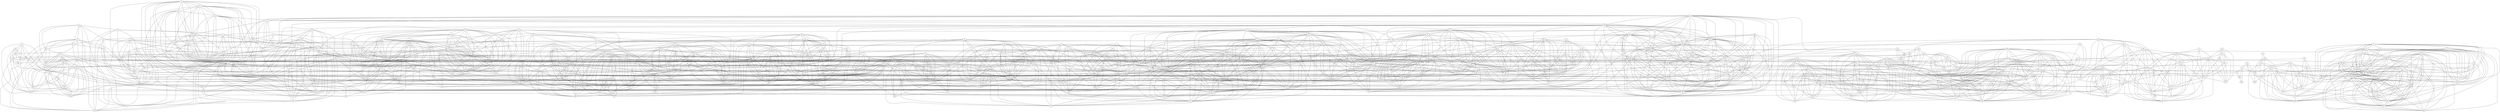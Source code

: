 graph {
0;
1;
2;
3;
4;
5;
6;
7;
8;
9;
10;
11;
12;
13;
14;
15;
16;
17;
18;
19;
20;
21;
22;
23;
24;
25;
26;
27;
28;
29;
30;
31;
32;
33;
34;
35;
36;
37;
38;
39;
40;
41;
42;
43;
44;
45;
46;
47;
48;
49;
50;
51;
52;
53;
54;
55;
56;
57;
58;
59;
60;
61;
62;
63;
64;
65;
66;
67;
68;
69;
70;
71;
72;
73;
74;
75;
76;
77;
78;
79;
80;
81;
82;
83;
84;
85;
86;
87;
88;
89;
90;
91;
92;
93;
94;
95;
96;
97;
98;
99;
100;
101;
102;
103;
104;
105;
106;
107;
108;
109;
110;
111;
112;
113;
114;
115;
116;
117;
118;
119;
120;
121;
122;
123;
124;
125;
126;
127;
128;
129;
130;
131;
132;
133;
134;
135;
136;
137;
138;
139;
140;
141;
142;
143;
144;
145;
146;
147;
148;
149;
150;
151;
152;
153;
154;
155;
156;
157;
158;
159;
160;
161;
162;
163;
164;
165;
166;
167;
168;
169;
170;
171;
172;
173;
174;
175;
176;
177;
178;
179;
180;
181;
182;
183;
184;
185;
186;
187;
188;
189;
190;
191;
192;
193;
194;
195;
196;
197;
198;
199;
200;
201;
202;
203;
204;
205;
206;
207;
208;
209;
210;
211;
212;
213;
214;
215;
216;
217;
218;
219;
220;
221;
222;
223;
224;
225;
226;
227;
228;
229;
230;
231;
232;
233;
234;
235;
236;
237;
238;
239;
240;
241;
242;
243;
244;
245;
246;
247;
248;
249;
250;
251;
252;
253;
254;
255;
256;
257;
258;
259;
260;
261;
262;
263;
264;
265;
266;
267;
268;
269;
270;
271;
272;
273;
274;
275;
276;
277;
278;
279;
280;
281;
282;
283;
284;
285;
286;
287;
288;
289;
290;
291;
292;
293;
294;
295;
296;
297;
298;
299;
300;
301;
302;
303;
304;
305;
306;
307;
308;
309;
310;
311;
312;
313;
314;
315;
316;
317;
318;
319;
320;
321;
322;
323;
324;
325;
326;
327;
328;
329;
330;
331;
332;
333;
334;
335;
336;
337;
338;
339;
340;
341;
342;
343;
344;
345;
346;
347;
348;
349;
350;
351;
352;
353;
354;
355;
356;
357;
358;
359;
360;
361;
362;
363;
364;
365;
366;
367;
368;
369;
370;
371;
372;
373;
374;
375;
376;
377;
378;
379;
380;
381;
382;
383;
384;
385;
386;
387;
388;
389;
390;
391;
392;
393;
394;
395;
396;
397;
398;
399;
400;
401;
402;
403;
404;
405;
406;
407;
408;
409;
410;
411;
412;
413;
414;
415;
416;
417;
418;
419;
420;
421;
422;
423;
424;
425;
426;
427;
428;
429;
430;
431;
432;
433;
434;
435;
436;
437;
438;
439;
440;
441;
442;
443;
444;
445;
446;
447;
448;
449;
450;
451;
452;
453;
454;
455;
456;
457;
458;
459;
460;
461;
462;
463;
464;
465;
466;
467;
468;
469;
470;
471;
472;
473;
474;
475;
476;
477;
478;
479;
480;
481;
482;
483;
484;
485;
486;
487;
488;
489;
490;
491;
492;
493;
494;
495;
496;
497;
498;
499;
0--31;
0--146;
0--275;
0--277;
0--360;
0--380;
0--420;
0--467;
0--470;
1--29;
1--35;
1--155;
1--178;
1--302;
1--305;
1--347;
2--119;
2--224;
2--336;
2--452;
2--499;
3--24;
3--82;
3--101;
3--102;
3--126;
3--138;
3--139;
3--206;
3--217;
3--239;
3--360;
3--385;
3--390;
3--442;
3--443;
3--450;
4--8;
4--28;
4--54;
4--177;
4--214;
4--232;
4--236;
4--237;
4--274;
4--283;
4--284;
4--344;
5--49;
5--119;
5--164;
5--190;
5--269;
5--299;
5--336;
5--499;
6--60;
6--86;
6--108;
6--171;
6--180;
6--197;
6--228;
6--372;
6--441;
7--95;
7--198;
7--221;
7--259;
7--313;
8--28;
8--54;
8--177;
8--184;
8--214;
8--232;
8--236;
8--237;
8--274;
8--283;
8--344;
9--11;
9--25;
9--56;
9--76;
9--106;
9--152;
9--362;
9--384;
9--394;
9--407;
9--414;
9--481;
10--67;
10--68;
10--93;
10--137;
10--142;
10--143;
10--185;
10--198;
10--303;
10--332;
10--389;
10--425;
11--76;
11--97;
11--98;
11--103;
11--106;
11--144;
11--240;
11--384;
11--407;
11--481;
11--495;
12--70;
12--104;
12--140;
12--250;
12--252;
12--262;
12--292;
12--382;
12--413;
12--493;
13--32;
13--33;
13--222;
13--323;
13--387;
13--415;
13--435;
13--439;
14--72;
14--112;
14--135;
14--160;
14--328;
14--334;
14--351;
14--379;
14--472;
15--169;
15--184;
15--210;
15--352;
15--434;
16--91;
16--97;
16--144;
16--240;
16--243;
16--315;
16--451;
16--476;
16--482;
16--495;
17--96;
17--128;
17--189;
17--273;
17--288;
17--304;
17--445;
17--463;
17--473;
17--480;
18--27;
18--115;
18--121;
18--159;
18--215;
18--297;
18--373;
18--447;
18--471;
19--31;
19--89;
19--111;
19--196;
19--224;
19--339;
19--404;
19--410;
19--427;
19--449;
20--22;
20--77;
20--123;
20--195;
20--205;
20--247;
20--279;
20--310;
20--343;
20--370;
20--393;
20--446;
20--456;
21--26;
21--45;
21--52;
21--58;
21--88;
21--430;
21--474;
21--475;
22--77;
22--205;
22--207;
22--247;
22--265;
22--279;
22--289;
22--301;
22--335;
22--366;
22--446;
23--30;
23--39;
23--81;
23--123;
23--167;
23--263;
23--403;
24--80;
24--82;
24--126;
24--138;
24--166;
24--217;
24--239;
24--385;
24--390;
24--442;
24--443;
24--444;
24--450;
25--56;
25--76;
25--106;
25--134;
25--152;
25--362;
25--384;
25--407;
25--414;
25--481;
26--27;
26--225;
26--267;
26--373;
26--474;
26--475;
27--45;
27--121;
27--159;
27--225;
27--373;
27--471;
27--474;
27--475;
28--54;
28--177;
28--214;
28--232;
28--236;
28--237;
28--274;
28--283;
28--344;
29--35;
29--99;
29--155;
29--170;
29--300;
29--302;
29--305;
29--331;
29--347;
29--462;
30--78;
30--81;
30--263;
30--353;
30--367;
30--403;
30--444;
31--89;
31--146;
31--277;
31--339;
31--374;
31--404;
31--410;
31--427;
31--484;
32--147;
32--222;
32--323;
32--356;
32--415;
32--435;
32--439;
33--36;
33--244;
33--324;
33--355;
33--387;
33--415;
33--439;
34--41;
34--258;
34--272;
34--460;
35--155;
35--170;
35--178;
35--202;
35--381;
35--464;
36--148;
36--222;
36--324;
36--365;
36--369;
36--416;
36--496;
37--98;
37--378;
37--448;
38--68;
38--84;
38--87;
38--93;
38--107;
38--137;
38--143;
38--169;
38--185;
38--266;
38--290;
38--303;
38--332;
38--434;
39--81;
39--167;
39--263;
39--264;
39--403;
40--63;
40--182;
40--248;
41--127;
41--163;
41--258;
41--306;
42--75;
42--110;
42--179;
42--193;
42--203;
42--204;
42--218;
42--227;
42--230;
42--233;
42--236;
42--245;
42--296;
42--311;
42--344;
42--377;
42--402;
42--436;
42--479;
43--133;
43--151;
44--53;
44--257;
44--298;
44--308;
44--312;
44--333;
44--381;
44--413;
44--493;
45--58;
45--121;
45--212;
45--373;
45--474;
45--475;
46--69;
46--150;
46--156;
46--242;
46--327;
47--57;
47--62;
47--132;
47--246;
47--267;
47--346;
47--376;
47--449;
48--59;
48--64;
48--73;
48--211;
48--256;
48--286;
48--291;
48--348;
48--433;
48--492;
49--119;
49--164;
49--190;
49--269;
49--336;
49--499;
50--158;
50--394;
50--397;
50--486;
51--57;
51--201;
51--229;
51--277;
51--314;
51--325;
51--341;
51--345;
51--350;
51--440;
52--58;
52--88;
52--116;
52--212;
52--271;
52--392;
52--408;
52--430;
52--475;
53--104;
53--257;
53--262;
53--298;
53--308;
53--312;
53--333;
53--413;
53--493;
54--75;
54--177;
54--184;
54--214;
54--232;
54--236;
54--237;
54--274;
54--283;
54--344;
55--241;
55--254;
55--491;
56--152;
56--362;
56--394;
56--407;
56--414;
56--481;
57--132;
57--229;
57--325;
57--346;
57--376;
57--440;
58--88;
58--212;
58--474;
58--475;
59--64;
59--73;
59--209;
59--286;
59--433;
59--459;
59--492;
60--171;
60--180;
60--259;
60--273;
60--326;
60--372;
60--386;
60--441;
60--468;
61--207;
61--216;
61--226;
61--299;
61--301;
61--318;
61--354;
61--395;
61--411;
62--111;
62--196;
62--246;
62--267;
62--284;
62--346;
62--449;
63--131;
63--182;
63--248;
64--73;
64--83;
64--174;
64--209;
64--213;
64--282;
64--286;
64--371;
64--433;
64--437;
65--72;
65--130;
65--191;
65--244;
65--355;
65--361;
65--424;
65--496;
65--497;
66--170;
66--331;
66--405;
66--466;
66--483;
67--68;
67--142;
67--198;
67--326;
67--337;
67--349;
67--389;
67--425;
68--93;
68--107;
68--137;
68--143;
68--185;
68--266;
68--303;
68--332;
68--425;
69--150;
69--156;
69--242;
69--287;
69--327;
70--136;
70--140;
70--250;
70--252;
70--262;
70--292;
70--382;
70--426;
70--453;
70--494;
71--181;
71--219;
71--231;
71--238;
71--278;
71--438;
71--466;
72--135;
72--191;
72--260;
72--328;
72--334;
72--361;
72--364;
72--365;
72--400;
72--424;
72--496;
73--209;
73--286;
73--433;
73--459;
73--492;
74--83;
74--287;
74--327;
74--375;
75--110;
75--177;
75--179;
75--184;
75--199;
75--210;
75--352;
75--479;
76--97;
76--98;
76--103;
76--106;
76--144;
76--240;
76--384;
76--407;
76--481;
77--123;
77--195;
77--205;
77--247;
77--279;
77--310;
77--343;
77--370;
77--393;
77--403;
77--446;
77--456;
78--81;
78--166;
78--263;
78--353;
78--367;
78--444;
79--185;
79--332;
80--92;
80--126;
80--162;
80--166;
80--235;
80--239;
80--390;
80--419;
80--422;
80--443;
80--450;
81--263;
81--403;
82--102;
82--138;
82--139;
82--206;
82--343;
82--360;
82--385;
82--390;
82--442;
82--450;
83--156;
83--174;
83--209;
83--282;
83--287;
83--307;
83--371;
83--375;
83--433;
83--437;
84--87;
84--93;
84--107;
84--132;
84--137;
84--143;
84--185;
84--229;
84--266;
84--290;
84--303;
85--304;
85--422;
86--171;
86--180;
86--197;
86--228;
86--326;
86--337;
86--349;
86--441;
87--93;
87--107;
87--132;
87--137;
87--143;
87--200;
87--229;
87--266;
87--290;
87--303;
87--376;
88--116;
88--430;
88--475;
88--488;
89--196;
89--201;
89--277;
89--325;
89--339;
89--404;
89--427;
90--123;
90--167;
90--188;
90--195;
90--264;
90--393;
90--403;
90--406;
90--409;
90--431;
90--456;
91--97;
91--114;
91--144;
91--208;
91--240;
91--243;
91--253;
91--315;
91--340;
91--342;
91--451;
91--476;
91--482;
91--495;
92--101;
92--126;
92--162;
92--239;
92--275;
92--360;
92--388;
92--390;
92--419;
92--422;
92--443;
92--450;
92--465;
92--467;
93--107;
93--137;
93--143;
93--185;
93--266;
93--290;
93--303;
94--190;
94--265;
94--299;
94--301;
94--321;
94--335;
94--366;
94--395;
94--429;
95--154;
95--221;
95--313;
95--322;
95--341;
95--359;
96--128;
96--189;
96--273;
96--288;
96--372;
96--445;
96--468;
96--469;
97--98;
97--103;
97--106;
97--144;
97--240;
97--243;
97--315;
97--451;
97--476;
97--482;
97--495;
98--106;
98--240;
98--407;
98--495;
99--131;
99--302;
99--305;
99--347;
99--421;
100--148;
100--213;
100--220;
100--307;
100--329;
100--330;
100--356;
100--383;
101--126;
101--162;
101--239;
101--275;
101--360;
101--388;
101--390;
101--419;
101--420;
101--443;
101--450;
101--465;
101--467;
102--138;
102--139;
102--206;
102--321;
102--343;
102--366;
102--385;
102--442;
103--106;
103--114;
103--144;
103--208;
103--240;
103--315;
103--340;
103--384;
103--477;
103--482;
104--122;
104--140;
104--262;
104--276;
104--292;
104--308;
104--333;
104--412;
104--413;
104--418;
104--493;
105--113;
105--161;
105--280;
105--316;
105--461;
105--472;
106--144;
106--240;
106--362;
106--384;
106--481;
107--137;
107--143;
107--185;
107--200;
107--266;
107--290;
107--303;
108--180;
108--197;
108--251;
108--261;
108--441;
109--125;
109--129;
109--145;
109--223;
109--260;
109--293;
109--317;
109--334;
109--338;
109--369;
109--391;
109--400;
109--423;
109--454;
109--478;
110--179;
110--193;
110--203;
110--204;
110--218;
110--227;
110--230;
110--233;
110--236;
110--245;
110--283;
110--296;
110--344;
110--402;
110--436;
110--479;
111--196;
111--224;
111--246;
111--346;
111--404;
111--427;
111--449;
112--134;
112--135;
112--160;
112--378;
112--379;
113--134;
113--160;
113--472;
113--489;
114--144;
114--165;
114--208;
114--253;
114--315;
114--340;
114--342;
114--476;
114--477;
114--482;
114--498;
115--121;
115--159;
115--215;
115--232;
115--236;
115--283;
115--297;
115--344;
115--402;
115--447;
115--471;
116--118;
116--271;
116--408;
116--430;
116--452;
116--488;
117--238;
117--278;
117--461;
117--489;
117--490;
118--183;
118--294;
118--295;
118--398;
118--401;
118--452;
118--488;
119--164;
119--190;
119--224;
119--269;
119--336;
119--410;
119--499;
120--157;
120--158;
120--168;
120--272;
120--397;
120--458;
120--477;
121--159;
121--215;
121--297;
121--373;
121--447;
121--471;
121--474;
122--140;
122--276;
122--396;
122--412;
122--418;
123--167;
123--188;
123--195;
123--205;
123--264;
123--279;
123--310;
123--370;
123--393;
123--403;
123--409;
123--456;
124--141;
124--173;
124--176;
124--250;
124--255;
124--262;
124--281;
124--308;
124--357;
124--413;
124--428;
125--129;
125--145;
125--223;
125--260;
125--293;
125--317;
125--338;
125--391;
125--392;
125--423;
125--454;
125--478;
126--162;
126--239;
126--275;
126--360;
126--388;
126--390;
126--419;
126--443;
126--450;
126--465;
126--467;
127--163;
127--248;
128--288;
128--304;
128--445;
128--463;
128--473;
129--175;
129--223;
129--293;
129--338;
129--392;
129--454;
130--191;
130--244;
130--309;
130--355;
130--361;
130--424;
130--497;
131--248;
131--347;
131--421;
132--200;
132--229;
132--290;
132--376;
133--151;
133--165;
133--258;
133--498;
134--152;
134--160;
134--378;
134--379;
134--407;
134--414;
135--160;
135--191;
135--328;
135--351;
135--379;
136--140;
136--252;
136--292;
136--320;
136--382;
136--494;
137--143;
137--185;
137--266;
137--290;
137--303;
138--166;
138--217;
138--343;
138--353;
138--367;
138--370;
138--385;
138--442;
138--444;
139--146;
139--149;
139--206;
139--321;
139--360;
139--442;
139--484;
140--252;
140--292;
140--382;
140--412;
140--494;
141--173;
141--176;
141--255;
141--257;
141--281;
141--298;
141--357;
141--413;
141--428;
141--446;
142--198;
142--228;
142--326;
142--337;
142--349;
142--389;
142--425;
143--185;
143--266;
143--303;
143--332;
144--208;
144--240;
144--243;
144--315;
144--340;
144--451;
144--476;
144--482;
144--495;
145--148;
145--223;
145--293;
145--369;
145--416;
145--423;
145--454;
145--478;
146--149;
146--206;
146--374;
146--420;
146--484;
147--323;
147--330;
147--356;
147--435;
148--222;
148--323;
148--369;
148--416;
148--423;
148--478;
149--190;
149--206;
149--321;
149--374;
149--484;
150--242;
150--287;
150--327;
151--157;
151--165;
151--258;
151--272;
151--498;
152--362;
152--407;
152--414;
152--481;
153--159;
153--175;
153--194;
153--293;
154--314;
154--341;
154--345;
154--359;
154--465;
154--470;
154--480;
155--170;
155--178;
155--302;
155--305;
155--331;
155--464;
156--174;
156--242;
156--282;
156--287;
156--327;
156--371;
156--433;
156--437;
157--165;
157--168;
157--258;
157--272;
157--458;
157--477;
157--498;
158--168;
158--362;
158--394;
158--397;
158--458;
159--175;
159--215;
159--297;
159--373;
159--447;
159--471;
160--379;
161--271;
161--280;
161--316;
161--408;
161--472;
162--239;
162--275;
162--360;
162--388;
162--390;
162--419;
162--422;
162--443;
162--450;
162--465;
162--467;
163--306;
164--190;
164--299;
164--336;
164--399;
165--208;
165--253;
165--272;
165--340;
165--342;
165--477;
165--498;
166--217;
166--239;
166--353;
166--367;
166--443;
166--444;
167--188;
167--264;
167--403;
167--409;
167--431;
168--384;
168--394;
168--397;
168--458;
168--477;
169--266;
169--332;
169--434;
170--302;
170--331;
170--405;
171--180;
171--197;
171--228;
171--259;
171--326;
171--372;
171--386;
171--441;
171--468;
172--219;
172--318;
172--399;
172--401;
172--466;
172--483;
173--176;
173--192;
173--250;
173--255;
173--262;
173--281;
173--453;
174--209;
174--282;
174--287;
174--371;
174--375;
174--433;
174--437;
175--194;
175--293;
176--250;
176--255;
176--281;
176--357;
176--453;
177--184;
177--214;
177--232;
177--236;
177--237;
177--274;
177--283;
177--344;
178--381;
178--432;
178--464;
179--193;
179--199;
179--203;
179--204;
179--210;
179--218;
179--227;
179--230;
179--245;
179--311;
179--436;
179--479;
180--197;
180--261;
180--372;
180--441;
180--468;
181--238;
181--278;
181--285;
181--417;
181--438;
181--486;
182--249;
182--270;
182--455;
183--219;
183--231;
183--294;
183--295;
183--398;
183--401;
183--438;
184--210;
184--214;
184--237;
184--352;
185--266;
185--303;
185--332;
186--203;
186--204;
186--211;
186--227;
186--245;
186--256;
186--311;
186--377;
186--436;
186--479;
187--319;
187--320;
187--363;
188--264;
188--393;
188--406;
188--409;
188--431;
189--273;
189--288;
189--372;
189--445;
189--468;
189--469;
190--269;
190--321;
190--336;
190--374;
190--499;
191--244;
191--355;
191--361;
191--364;
191--365;
191--424;
191--496;
192--250;
192--319;
192--368;
192--426;
192--453;
193--203;
193--204;
193--211;
193--215;
193--218;
193--227;
193--230;
193--233;
193--236;
193--291;
193--296;
193--311;
193--344;
193--377;
193--402;
193--436;
193--479;
194--293;
194--329;
194--459;
195--205;
195--279;
195--310;
195--370;
195--393;
195--403;
195--409;
195--456;
196--246;
196--325;
196--339;
196--346;
196--404;
196--427;
196--449;
197--228;
197--251;
197--441;
198--221;
198--259;
198--313;
198--326;
199--204;
199--210;
199--245;
199--479;
200--214;
200--237;
200--290;
200--376;
201--277;
201--314;
201--325;
201--339;
201--345;
201--350;
201--380;
201--440;
202--216;
202--268;
202--381;
202--457;
202--464;
203--204;
203--211;
203--218;
203--227;
203--230;
203--233;
203--245;
203--256;
203--291;
203--296;
203--311;
203--377;
203--436;
203--479;
204--211;
204--218;
204--227;
204--230;
204--233;
204--245;
204--256;
204--291;
204--296;
204--311;
204--377;
204--436;
204--479;
205--247;
205--279;
205--289;
205--310;
205--335;
205--343;
205--366;
205--370;
205--393;
205--446;
205--456;
206--321;
206--360;
206--374;
206--420;
206--442;
206--484;
207--216;
207--247;
207--289;
207--301;
207--354;
207--395;
207--411;
207--428;
207--446;
208--253;
208--315;
208--340;
208--342;
208--451;
208--476;
208--477;
208--482;
208--498;
209--213;
209--282;
209--307;
209--371;
209--433;
209--437;
210--352;
211--233;
211--256;
211--291;
211--296;
211--311;
211--377;
211--436;
211--492;
212--280;
212--338;
212--392;
213--220;
213--307;
213--329;
213--330;
213--383;
213--437;
213--459;
214--237;
214--274;
215--230;
215--233;
215--296;
215--297;
215--344;
215--358;
215--402;
215--447;
215--471;
216--268;
216--354;
216--411;
216--457;
217--343;
217--353;
217--367;
217--370;
217--385;
217--443;
217--444;
218--227;
218--230;
218--233;
218--236;
218--245;
218--296;
218--311;
218--377;
218--402;
218--436;
218--479;
219--231;
219--398;
219--401;
219--438;
219--466;
219--483;
220--307;
220--329;
220--330;
220--356;
220--383;
221--259;
221--313;
221--322;
221--341;
222--323;
222--415;
222--416;
222--435;
222--439;
223--260;
223--317;
223--334;
223--338;
223--364;
223--391;
223--392;
223--400;
223--423;
223--454;
223--478;
224--452;
224--499;
225--267;
225--284;
225--373;
225--474;
225--475;
226--299;
226--318;
226--354;
226--411;
227--230;
227--233;
227--245;
227--296;
227--311;
227--377;
227--436;
227--479;
228--326;
228--337;
228--349;
228--389;
228--441;
229--290;
229--350;
229--376;
229--440;
230--233;
230--236;
230--245;
230--296;
230--311;
230--344;
230--377;
230--402;
230--436;
230--479;
231--294;
231--295;
231--398;
231--401;
231--438;
232--236;
232--237;
232--274;
232--283;
232--284;
232--344;
233--256;
233--291;
233--296;
233--297;
233--311;
233--358;
233--377;
233--402;
233--436;
234--285;
234--485;
235--422;
236--274;
236--283;
236--344;
236--402;
236--447;
237--274;
237--283;
238--278;
238--285;
238--438;
238--486;
239--390;
239--419;
239--443;
239--450;
240--243;
240--315;
240--451;
240--476;
240--482;
240--495;
241--249;
241--254;
241--270;
241--455;
242--287;
242--327;
243--315;
243--451;
243--476;
243--482;
243--495;
244--324;
244--355;
244--361;
244--424;
244--496;
244--497;
245--311;
245--377;
245--436;
245--479;
246--346;
246--449;
247--279;
247--289;
247--301;
247--335;
247--366;
247--446;
248--421;
249--254;
249--270;
249--455;
250--255;
250--262;
250--281;
250--368;
250--426;
250--453;
252--292;
252--320;
252--382;
252--426;
252--494;
253--315;
253--340;
253--342;
253--476;
253--482;
253--498;
254--270;
254--432;
254--491;
255--281;
255--357;
255--446;
256--291;
256--311;
256--377;
256--436;
256--492;
257--268;
257--281;
257--298;
257--308;
257--312;
257--333;
257--413;
257--428;
257--493;
258--272;
258--458;
258--460;
259--326;
259--386;
259--468;
260--317;
260--328;
260--334;
260--338;
260--351;
260--364;
260--365;
260--391;
260--400;
260--478;
261--372;
261--469;
262--281;
262--292;
262--308;
262--382;
262--413;
262--493;
263--353;
263--367;
263--403;
264--403;
264--406;
264--409;
264--431;
265--289;
265--299;
265--301;
265--321;
265--335;
265--366;
265--395;
265--429;
266--303;
266--332;
266--434;
267--284;
267--346;
268--298;
268--381;
268--411;
268--457;
268--464;
269--336;
269--374;
269--410;
269--499;
270--455;
271--280;
271--408;
271--430;
271--488;
272--458;
272--460;
272--498;
273--322;
273--372;
273--386;
273--468;
274--283;
274--284;
274--344;
275--360;
275--380;
275--388;
275--390;
275--419;
275--420;
275--450;
275--465;
275--467;
275--470;
276--333;
276--396;
276--412;
276--418;
276--432;
276--491;
276--493;
277--314;
277--325;
277--339;
277--345;
277--350;
277--380;
277--440;
278--438;
278--486;
278--490;
279--310;
279--370;
279--393;
279--403;
279--446;
279--456;
280--316;
280--351;
280--392;
280--408;
280--472;
281--308;
281--357;
281--413;
281--428;
282--287;
282--307;
282--371;
282--375;
282--433;
282--437;
283--344;
284--346;
285--300;
285--417;
285--462;
285--485;
285--486;
286--358;
286--459;
286--492;
287--327;
287--371;
287--375;
288--304;
288--445;
288--463;
289--301;
289--335;
289--354;
289--366;
289--395;
289--429;
290--303;
290--376;
291--296;
291--311;
291--358;
291--377;
291--436;
291--492;
292--382;
292--494;
293--423;
293--454;
294--295;
294--398;
294--399;
294--401;
295--398;
295--399;
295--401;
295--488;
296--297;
296--311;
296--358;
296--377;
296--402;
296--436;
297--358;
297--402;
297--447;
298--308;
298--312;
298--413;
298--428;
298--493;
299--301;
299--318;
299--395;
300--302;
300--305;
300--331;
300--347;
300--405;
300--417;
300--462;
300--485;
301--335;
301--354;
301--366;
301--395;
301--429;
302--305;
302--331;
302--347;
302--417;
302--421;
302--462;
304--445;
304--463;
304--473;
305--331;
305--347;
305--417;
305--421;
305--462;
307--330;
307--356;
307--371;
307--375;
307--383;
307--437;
308--312;
308--333;
308--413;
308--493;
309--448;
309--497;
310--370;
310--393;
310--403;
310--409;
310--456;
311--377;
311--436;
311--479;
312--333;
312--381;
312--413;
312--493;
313--322;
313--341;
314--341;
314--345;
314--350;
314--359;
314--380;
314--440;
314--470;
315--340;
315--342;
315--451;
315--476;
315--482;
316--317;
316--351;
316--392;
316--408;
316--472;
317--328;
317--334;
317--338;
317--351;
317--364;
317--391;
317--392;
317--400;
317--454;
317--478;
318--483;
319--320;
319--363;
319--368;
319--426;
321--366;
321--429;
321--442;
321--484;
322--386;
322--480;
323--330;
323--356;
323--415;
323--416;
323--435;
323--439;
324--355;
324--387;
324--415;
325--339;
325--350;
325--440;
326--337;
326--349;
326--389;
326--425;
326--441;
328--334;
328--351;
328--364;
328--365;
328--391;
328--400;
329--383;
329--459;
330--356;
330--383;
331--405;
331--462;
333--412;
333--413;
333--418;
333--432;
333--493;
334--351;
334--364;
334--391;
334--400;
334--478;
335--366;
335--395;
335--429;
336--499;
337--349;
337--389;
337--425;
338--391;
338--392;
338--454;
339--404;
339--427;
340--342;
340--451;
340--476;
340--482;
340--498;
341--345;
341--350;
341--359;
341--440;
342--476;
342--482;
342--498;
343--366;
343--370;
343--385;
343--442;
344--402;
344--447;
345--350;
345--359;
345--380;
345--440;
345--470;
346--449;
347--417;
347--421;
347--462;
348--433;
348--487;
348--492;
349--389;
349--425;
350--440;
351--391;
351--472;
353--367;
353--444;
354--395;
354--411;
355--361;
355--424;
355--496;
355--497;
356--375;
356--435;
357--393;
357--428;
357--446;
358--402;
359--465;
359--470;
359--480;
360--388;
360--390;
360--420;
360--450;
360--467;
361--365;
361--424;
361--496;
361--497;
362--384;
362--394;
362--414;
362--481;
363--368;
363--426;
364--365;
364--391;
364--400;
364--478;
364--496;
365--400;
365--478;
365--496;
366--395;
366--429;
367--444;
368--426;
368--453;
369--416;
369--423;
369--478;
370--385;
370--456;
371--375;
371--433;
371--437;
372--386;
372--468;
372--469;
373--447;
373--471;
373--474;
373--475;
374--404;
374--410;
374--484;
375--437;
377--436;
377--479;
378--379;
378--407;
380--420;
380--465;
380--467;
380--470;
381--432;
381--464;
382--426;
382--494;
383--459;
384--394;
384--477;
384--481;
385--442;
386--468;
387--415;
387--439;
388--390;
388--419;
388--420;
388--450;
388--465;
388--467;
388--470;
389--425;
390--419;
390--443;
390--450;
390--467;
391--400;
391--478;
392--454;
393--409;
393--446;
393--456;
394--397;
395--429;
396--412;
396--418;
396--491;
397--458;
398--399;
398--401;
398--438;
399--401;
400--478;
400--496;
402--447;
403--409;
403--456;
404--410;
404--427;
405--417;
405--462;
405--466;
405--483;
406--409;
406--431;
407--414;
407--481;
409--431;
409--456;
410--427;
410--484;
410--499;
411--457;
412--418;
413--493;
414--481;
415--435;
415--439;
416--423;
416--478;
417--462;
417--485;
418--491;
418--493;
419--422;
419--443;
419--450;
419--465;
419--467;
419--473;
420--467;
420--470;
422--473;
423--454;
423--478;
424--496;
424--497;
426--453;
427--499;
430--452;
430--488;
432--491;
433--437;
433--487;
435--439;
436--479;
443--444;
443--450;
445--463;
447--471;
450--465;
450--467;
451--476;
451--482;
451--495;
452--488;
454--478;
457--464;
458--477;
461--489;
461--490;
462--485;
463--473;
463--480;
465--467;
465--470;
466--483;
467--470;
471--474;
473--480;
474--475;
476--482;
477--498;
482--495;
489--490;
}